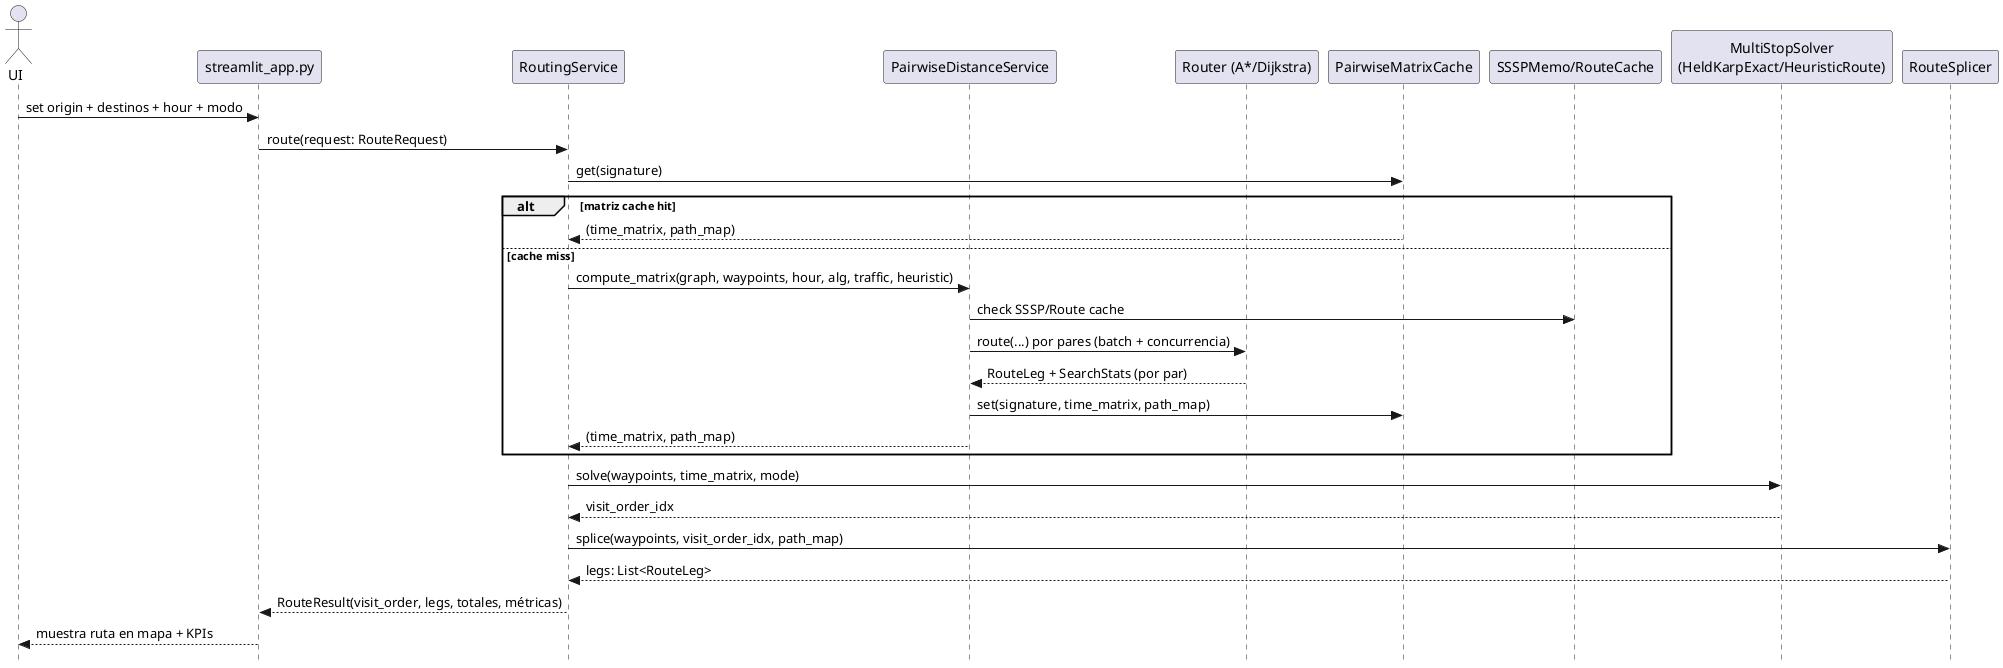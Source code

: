 @startuml
skinparam style strictuml
actor UI as User
participant "streamlit_app.py" as UIApp
participant "RoutingService" as RS
participant "PairwiseDistanceService" as PDS
participant "Router (A*/Dijkstra)" as RTR
participant "PairwiseMatrixCache" as PMC
participant "SSSPMemo/RouteCache" as CACH
participant "MultiStopSolver\n(HeldKarpExact/HeuristicRoute)" as SOLV
participant "RouteSplicer" as SPL

User -> UIApp: set origin + destinos + hour + modo
UIApp -> RS: route(request: RouteRequest)

RS -> PMC: get(signature)
alt matriz cache hit
  PMC --> RS: (time_matrix, path_map)
else cache miss
  RS -> PDS: compute_matrix(graph, waypoints, hour, alg, traffic, heuristic)
  PDS -> CACH: check SSSP/Route cache
  PDS -> RTR: route(...) por pares (batch + concurrencia)
  RTR --> PDS: RouteLeg + SearchStats (por par)
  PDS -> PMC: set(signature, time_matrix, path_map)
  PDS --> RS: (time_matrix, path_map)
end

RS -> SOLV: solve(waypoints, time_matrix, mode)
SOLV --> RS: visit_order_idx

RS -> SPL: splice(waypoints, visit_order_idx, path_map)
SPL --> RS: legs: List<RouteLeg>

RS --> UIApp: RouteResult(visit_order, legs, totales, métricas)
UIApp --> User: muestra ruta en mapa + KPIs
@enduml
